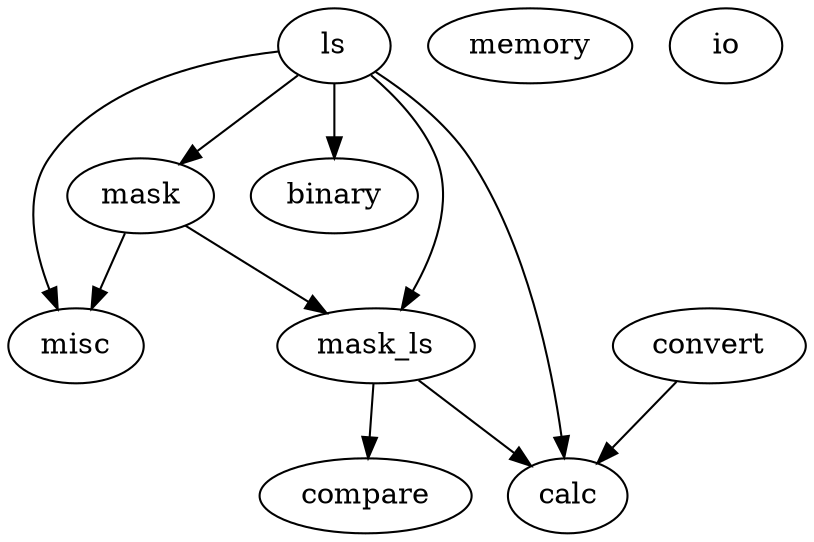 strict digraph  {
ls;
misc;
mask;
binary;
memory;
io;
mask_ls;
convert;
calc;
compare;
ls -> misc;
ls -> mask;
ls -> binary;
ls -> mask_ls;
ls -> calc;
mask -> misc;
mask -> mask_ls;
mask_ls -> calc;
mask_ls -> compare;
convert -> calc;
}
